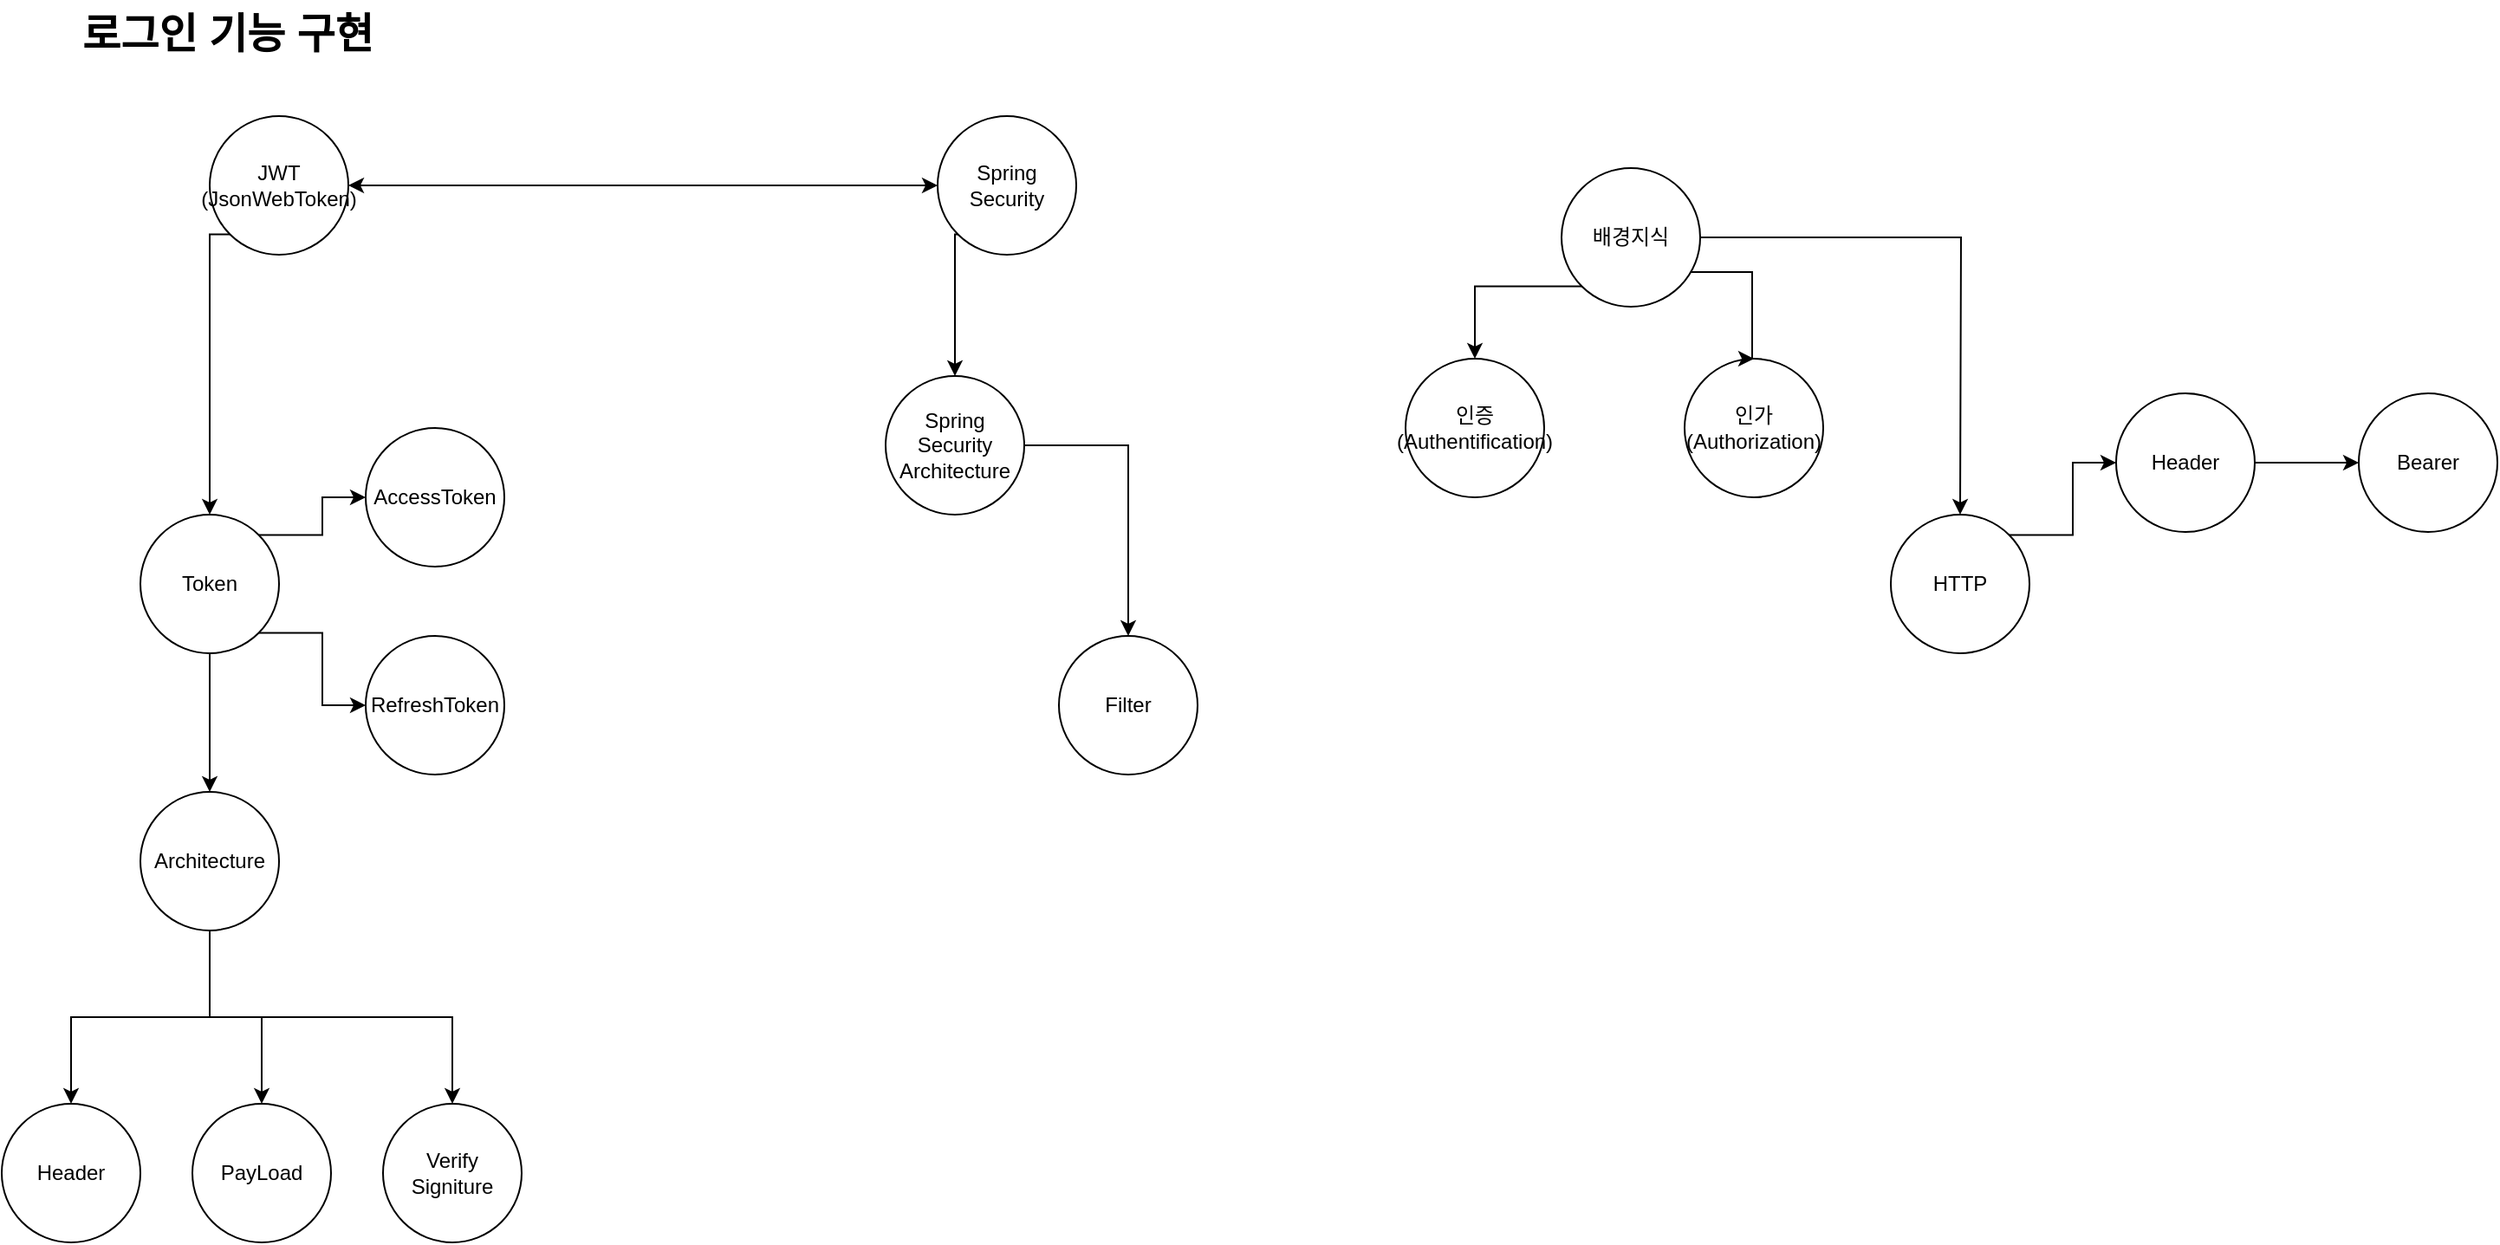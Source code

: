 <mxfile version="21.6.6" type="github">
  <diagram name="페이지-1" id="Fbz31L2CTwGyDwPbKBJx">
    <mxGraphModel dx="2654" dy="1001" grid="1" gridSize="10" guides="1" tooltips="1" connect="1" arrows="1" fold="1" page="1" pageScale="1" pageWidth="827" pageHeight="1169" math="0" shadow="0">
      <root>
        <mxCell id="0" />
        <mxCell id="1" parent="0" />
        <mxCell id="JBgTJfaiiA_D_RjS3cp3-35" style="edgeStyle=orthogonalEdgeStyle;rounded=0;orthogonalLoop=1;jettySize=auto;html=1;exitX=0;exitY=1;exitDx=0;exitDy=0;entryX=0.5;entryY=0;entryDx=0;entryDy=0;" edge="1" parent="1" source="JBgTJfaiiA_D_RjS3cp3-1" target="JBgTJfaiiA_D_RjS3cp3-10">
          <mxGeometry relative="1" as="geometry">
            <Array as="points">
              <mxPoint x="80" y="138" />
            </Array>
          </mxGeometry>
        </mxCell>
        <mxCell id="JBgTJfaiiA_D_RjS3cp3-1" value="JWT&lt;br&gt;(JsonWebToken)" style="ellipse;whiteSpace=wrap;html=1;" vertex="1" parent="1">
          <mxGeometry x="80" y="70" width="80" height="80" as="geometry" />
        </mxCell>
        <mxCell id="JBgTJfaiiA_D_RjS3cp3-13" style="edgeStyle=orthogonalEdgeStyle;rounded=0;orthogonalLoop=1;jettySize=auto;html=1;exitX=0;exitY=1;exitDx=0;exitDy=0;entryX=0.5;entryY=0;entryDx=0;entryDy=0;" edge="1" parent="1" source="JBgTJfaiiA_D_RjS3cp3-2" target="JBgTJfaiiA_D_RjS3cp3-5">
          <mxGeometry relative="1" as="geometry">
            <Array as="points">
              <mxPoint x="510" y="138" />
            </Array>
          </mxGeometry>
        </mxCell>
        <mxCell id="JBgTJfaiiA_D_RjS3cp3-2" value="Spring Security" style="ellipse;whiteSpace=wrap;html=1;" vertex="1" parent="1">
          <mxGeometry x="500" y="70" width="80" height="80" as="geometry" />
        </mxCell>
        <mxCell id="JBgTJfaiiA_D_RjS3cp3-3" value="AccessToken" style="ellipse;whiteSpace=wrap;html=1;" vertex="1" parent="1">
          <mxGeometry x="170" y="250" width="80" height="80" as="geometry" />
        </mxCell>
        <mxCell id="JBgTJfaiiA_D_RjS3cp3-4" value="RefreshToken" style="ellipse;whiteSpace=wrap;html=1;" vertex="1" parent="1">
          <mxGeometry x="170" y="370" width="80" height="80" as="geometry" />
        </mxCell>
        <mxCell id="JBgTJfaiiA_D_RjS3cp3-14" style="edgeStyle=orthogonalEdgeStyle;rounded=0;orthogonalLoop=1;jettySize=auto;html=1;exitX=1;exitY=0.5;exitDx=0;exitDy=0;" edge="1" parent="1" source="JBgTJfaiiA_D_RjS3cp3-5" target="JBgTJfaiiA_D_RjS3cp3-6">
          <mxGeometry relative="1" as="geometry" />
        </mxCell>
        <mxCell id="JBgTJfaiiA_D_RjS3cp3-5" value="Spring Security Architecture" style="ellipse;whiteSpace=wrap;html=1;" vertex="1" parent="1">
          <mxGeometry x="470" y="220" width="80" height="80" as="geometry" />
        </mxCell>
        <mxCell id="JBgTJfaiiA_D_RjS3cp3-6" value="Filter" style="ellipse;whiteSpace=wrap;html=1;" vertex="1" parent="1">
          <mxGeometry x="570" y="370" width="80" height="80" as="geometry" />
        </mxCell>
        <mxCell id="JBgTJfaiiA_D_RjS3cp3-11" style="edgeStyle=orthogonalEdgeStyle;rounded=0;orthogonalLoop=1;jettySize=auto;html=1;exitX=1;exitY=0;exitDx=0;exitDy=0;" edge="1" parent="1" source="JBgTJfaiiA_D_RjS3cp3-10" target="JBgTJfaiiA_D_RjS3cp3-3">
          <mxGeometry relative="1" as="geometry" />
        </mxCell>
        <mxCell id="JBgTJfaiiA_D_RjS3cp3-12" style="edgeStyle=orthogonalEdgeStyle;rounded=0;orthogonalLoop=1;jettySize=auto;html=1;exitX=1;exitY=1;exitDx=0;exitDy=0;entryX=0;entryY=0.5;entryDx=0;entryDy=0;" edge="1" parent="1" source="JBgTJfaiiA_D_RjS3cp3-10" target="JBgTJfaiiA_D_RjS3cp3-4">
          <mxGeometry relative="1" as="geometry" />
        </mxCell>
        <mxCell id="JBgTJfaiiA_D_RjS3cp3-23" style="edgeStyle=orthogonalEdgeStyle;rounded=0;orthogonalLoop=1;jettySize=auto;html=1;exitX=0.5;exitY=1;exitDx=0;exitDy=0;entryX=0.5;entryY=0;entryDx=0;entryDy=0;" edge="1" parent="1" source="JBgTJfaiiA_D_RjS3cp3-10" target="JBgTJfaiiA_D_RjS3cp3-22">
          <mxGeometry relative="1" as="geometry" />
        </mxCell>
        <mxCell id="JBgTJfaiiA_D_RjS3cp3-10" value="Token" style="ellipse;whiteSpace=wrap;html=1;" vertex="1" parent="1">
          <mxGeometry x="40" y="300" width="80" height="80" as="geometry" />
        </mxCell>
        <mxCell id="JBgTJfaiiA_D_RjS3cp3-15" value="인증(Authentification)" style="ellipse;whiteSpace=wrap;html=1;" vertex="1" parent="1">
          <mxGeometry x="770" y="210" width="80" height="80" as="geometry" />
        </mxCell>
        <mxCell id="JBgTJfaiiA_D_RjS3cp3-16" value="인가&lt;br&gt;(Authorization)" style="ellipse;whiteSpace=wrap;html=1;" vertex="1" parent="1">
          <mxGeometry x="931" y="210" width="80" height="80" as="geometry" />
        </mxCell>
        <mxCell id="JBgTJfaiiA_D_RjS3cp3-20" style="edgeStyle=orthogonalEdgeStyle;rounded=0;orthogonalLoop=1;jettySize=auto;html=1;exitX=0;exitY=1;exitDx=0;exitDy=0;entryX=0.5;entryY=0;entryDx=0;entryDy=0;" edge="1" parent="1" source="JBgTJfaiiA_D_RjS3cp3-19" target="JBgTJfaiiA_D_RjS3cp3-15">
          <mxGeometry relative="1" as="geometry" />
        </mxCell>
        <mxCell id="JBgTJfaiiA_D_RjS3cp3-21" style="edgeStyle=orthogonalEdgeStyle;rounded=0;orthogonalLoop=1;jettySize=auto;html=1;exitX=1;exitY=1;exitDx=0;exitDy=0;entryX=0.5;entryY=0;entryDx=0;entryDy=0;" edge="1" parent="1" source="JBgTJfaiiA_D_RjS3cp3-19" target="JBgTJfaiiA_D_RjS3cp3-16">
          <mxGeometry relative="1" as="geometry">
            <Array as="points">
              <mxPoint x="928" y="160" />
              <mxPoint x="970" y="160" />
            </Array>
          </mxGeometry>
        </mxCell>
        <mxCell id="JBgTJfaiiA_D_RjS3cp3-36" style="edgeStyle=orthogonalEdgeStyle;rounded=0;orthogonalLoop=1;jettySize=auto;html=1;exitX=1;exitY=0.5;exitDx=0;exitDy=0;entryX=0.5;entryY=0;entryDx=0;entryDy=0;" edge="1" parent="1" source="JBgTJfaiiA_D_RjS3cp3-19">
          <mxGeometry relative="1" as="geometry">
            <mxPoint x="1090" y="300" as="targetPoint" />
          </mxGeometry>
        </mxCell>
        <mxCell id="JBgTJfaiiA_D_RjS3cp3-19" value="배경지식" style="ellipse;whiteSpace=wrap;html=1;" vertex="1" parent="1">
          <mxGeometry x="860" y="100" width="80" height="80" as="geometry" />
        </mxCell>
        <mxCell id="JBgTJfaiiA_D_RjS3cp3-27" style="edgeStyle=orthogonalEdgeStyle;rounded=0;orthogonalLoop=1;jettySize=auto;html=1;exitX=0;exitY=1;exitDx=0;exitDy=0;entryX=0.5;entryY=0;entryDx=0;entryDy=0;" edge="1" parent="1" source="JBgTJfaiiA_D_RjS3cp3-22" target="JBgTJfaiiA_D_RjS3cp3-24">
          <mxGeometry relative="1" as="geometry">
            <Array as="points">
              <mxPoint x="80" y="528" />
              <mxPoint x="80" y="590" />
              <mxPoint y="590" />
            </Array>
          </mxGeometry>
        </mxCell>
        <mxCell id="JBgTJfaiiA_D_RjS3cp3-28" style="edgeStyle=orthogonalEdgeStyle;rounded=0;orthogonalLoop=1;jettySize=auto;html=1;exitX=0.5;exitY=1;exitDx=0;exitDy=0;entryX=0.5;entryY=0;entryDx=0;entryDy=0;" edge="1" parent="1" source="JBgTJfaiiA_D_RjS3cp3-22" target="JBgTJfaiiA_D_RjS3cp3-25">
          <mxGeometry relative="1" as="geometry" />
        </mxCell>
        <mxCell id="JBgTJfaiiA_D_RjS3cp3-30" style="edgeStyle=orthogonalEdgeStyle;rounded=0;orthogonalLoop=1;jettySize=auto;html=1;exitX=1;exitY=1;exitDx=0;exitDy=0;entryX=0.5;entryY=0;entryDx=0;entryDy=0;" edge="1" parent="1" source="JBgTJfaiiA_D_RjS3cp3-22" target="JBgTJfaiiA_D_RjS3cp3-26">
          <mxGeometry relative="1" as="geometry">
            <Array as="points">
              <mxPoint x="80" y="528" />
              <mxPoint x="80" y="590" />
              <mxPoint x="220" y="590" />
            </Array>
          </mxGeometry>
        </mxCell>
        <mxCell id="JBgTJfaiiA_D_RjS3cp3-22" value="Architecture" style="ellipse;whiteSpace=wrap;html=1;" vertex="1" parent="1">
          <mxGeometry x="40" y="460" width="80" height="80" as="geometry" />
        </mxCell>
        <mxCell id="JBgTJfaiiA_D_RjS3cp3-24" value="Header" style="ellipse;whiteSpace=wrap;html=1;" vertex="1" parent="1">
          <mxGeometry x="-40" y="640" width="80" height="80" as="geometry" />
        </mxCell>
        <mxCell id="JBgTJfaiiA_D_RjS3cp3-25" value="PayLoad" style="ellipse;whiteSpace=wrap;html=1;" vertex="1" parent="1">
          <mxGeometry x="70" y="640" width="80" height="80" as="geometry" />
        </mxCell>
        <mxCell id="JBgTJfaiiA_D_RjS3cp3-26" value="Verify Signiture" style="ellipse;whiteSpace=wrap;html=1;" vertex="1" parent="1">
          <mxGeometry x="180" y="640" width="80" height="80" as="geometry" />
        </mxCell>
        <mxCell id="JBgTJfaiiA_D_RjS3cp3-32" value="" style="endArrow=classic;startArrow=classic;html=1;rounded=0;entryX=0;entryY=0.5;entryDx=0;entryDy=0;exitX=1;exitY=0.5;exitDx=0;exitDy=0;" edge="1" parent="1" source="JBgTJfaiiA_D_RjS3cp3-1" target="JBgTJfaiiA_D_RjS3cp3-2">
          <mxGeometry width="50" height="50" relative="1" as="geometry">
            <mxPoint x="400" y="360" as="sourcePoint" />
            <mxPoint x="450" y="310" as="targetPoint" />
          </mxGeometry>
        </mxCell>
        <mxCell id="JBgTJfaiiA_D_RjS3cp3-34" value="&lt;b&gt;&lt;font style=&quot;font-size: 24px;&quot;&gt;로그인 기능 구현&lt;/font&gt;&lt;/b&gt;" style="text;html=1;align=center;verticalAlign=middle;resizable=0;points=[];autosize=1;strokeColor=none;fillColor=none;" vertex="1" parent="1">
          <mxGeometry y="3" width="180" height="40" as="geometry" />
        </mxCell>
        <mxCell id="JBgTJfaiiA_D_RjS3cp3-44" style="edgeStyle=orthogonalEdgeStyle;rounded=0;orthogonalLoop=1;jettySize=auto;html=1;exitX=1;exitY=0;exitDx=0;exitDy=0;entryX=0;entryY=0.5;entryDx=0;entryDy=0;" edge="1" parent="1" source="JBgTJfaiiA_D_RjS3cp3-41" target="JBgTJfaiiA_D_RjS3cp3-43">
          <mxGeometry relative="1" as="geometry" />
        </mxCell>
        <mxCell id="JBgTJfaiiA_D_RjS3cp3-41" value="HTTP" style="ellipse;whiteSpace=wrap;html=1;" vertex="1" parent="1">
          <mxGeometry x="1050" y="300" width="80" height="80" as="geometry" />
        </mxCell>
        <mxCell id="JBgTJfaiiA_D_RjS3cp3-42" value="Bearer" style="ellipse;whiteSpace=wrap;html=1;" vertex="1" parent="1">
          <mxGeometry x="1320" y="230" width="80" height="80" as="geometry" />
        </mxCell>
        <mxCell id="JBgTJfaiiA_D_RjS3cp3-45" style="edgeStyle=orthogonalEdgeStyle;rounded=0;orthogonalLoop=1;jettySize=auto;html=1;exitX=1;exitY=0.5;exitDx=0;exitDy=0;entryX=0;entryY=0.5;entryDx=0;entryDy=0;" edge="1" parent="1" source="JBgTJfaiiA_D_RjS3cp3-43" target="JBgTJfaiiA_D_RjS3cp3-42">
          <mxGeometry relative="1" as="geometry" />
        </mxCell>
        <mxCell id="JBgTJfaiiA_D_RjS3cp3-43" value="Header" style="ellipse;whiteSpace=wrap;html=1;" vertex="1" parent="1">
          <mxGeometry x="1180" y="230" width="80" height="80" as="geometry" />
        </mxCell>
      </root>
    </mxGraphModel>
  </diagram>
</mxfile>
